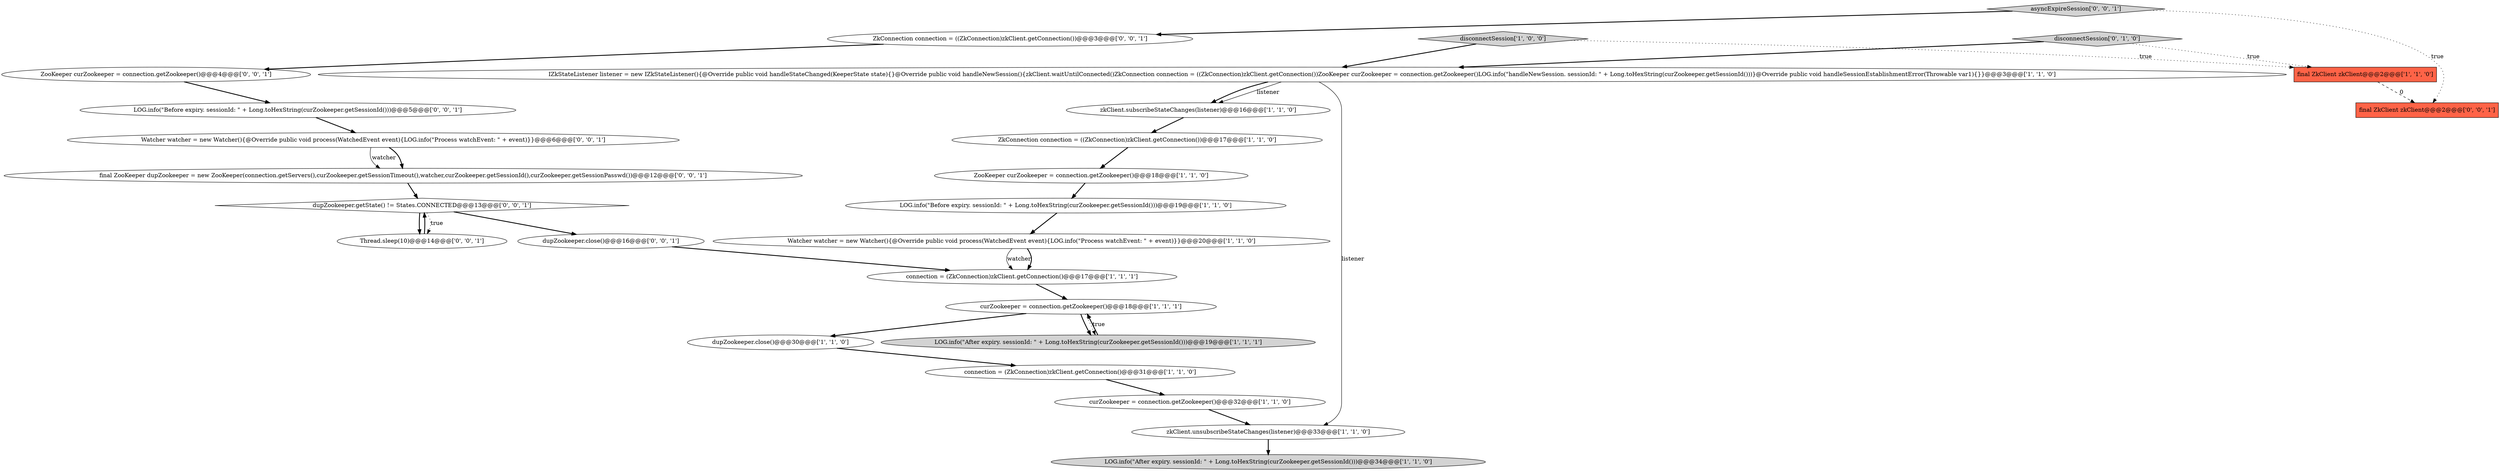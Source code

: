 digraph {
13 [style = filled, label = "dupZookeeper.close()@@@30@@@['1', '1', '0']", fillcolor = white, shape = ellipse image = "AAA0AAABBB1BBB"];
9 [style = filled, label = "LOG.info(\"Before expiry. sessionId: \" + Long.toHexString(curZookeeper.getSessionId()))@@@19@@@['1', '1', '0']", fillcolor = white, shape = ellipse image = "AAA0AAABBB1BBB"];
3 [style = filled, label = "curZookeeper = connection.getZookeeper()@@@18@@@['1', '1', '1']", fillcolor = white, shape = ellipse image = "AAA0AAABBB1BBB"];
5 [style = filled, label = "zkClient.unsubscribeStateChanges(listener)@@@33@@@['1', '1', '0']", fillcolor = white, shape = ellipse image = "AAA0AAABBB1BBB"];
6 [style = filled, label = "disconnectSession['1', '0', '0']", fillcolor = lightgray, shape = diamond image = "AAA0AAABBB1BBB"];
14 [style = filled, label = "connection = (ZkConnection)zkClient.getConnection()@@@31@@@['1', '1', '0']", fillcolor = white, shape = ellipse image = "AAA0AAABBB1BBB"];
24 [style = filled, label = "Watcher watcher = new Watcher(){@Override public void process(WatchedEvent event){LOG.info(\"Process watchEvent: \" + event)}}@@@6@@@['0', '0', '1']", fillcolor = white, shape = ellipse image = "AAA0AAABBB3BBB"];
12 [style = filled, label = "LOG.info(\"After expiry. sessionId: \" + Long.toHexString(curZookeeper.getSessionId()))@@@19@@@['1', '1', '1']", fillcolor = lightgray, shape = ellipse image = "AAA0AAABBB1BBB"];
1 [style = filled, label = "curZookeeper = connection.getZookeeper()@@@32@@@['1', '1', '0']", fillcolor = white, shape = ellipse image = "AAA0AAABBB1BBB"];
25 [style = filled, label = "dupZookeeper.getState() != States.CONNECTED@@@13@@@['0', '0', '1']", fillcolor = white, shape = diamond image = "AAA0AAABBB3BBB"];
10 [style = filled, label = "connection = (ZkConnection)zkClient.getConnection()@@@17@@@['1', '1', '1']", fillcolor = white, shape = ellipse image = "AAA0AAABBB1BBB"];
23 [style = filled, label = "ZooKeeper curZookeeper = connection.getZookeeper()@@@4@@@['0', '0', '1']", fillcolor = white, shape = ellipse image = "AAA0AAABBB3BBB"];
21 [style = filled, label = "asyncExpireSession['0', '0', '1']", fillcolor = lightgray, shape = diamond image = "AAA0AAABBB3BBB"];
8 [style = filled, label = "final ZkClient zkClient@@@2@@@['1', '1', '0']", fillcolor = tomato, shape = box image = "AAA0AAABBB1BBB"];
19 [style = filled, label = "dupZookeeper.close()@@@16@@@['0', '0', '1']", fillcolor = white, shape = ellipse image = "AAA0AAABBB3BBB"];
0 [style = filled, label = "zkClient.subscribeStateChanges(listener)@@@16@@@['1', '1', '0']", fillcolor = white, shape = ellipse image = "AAA0AAABBB1BBB"];
11 [style = filled, label = "Watcher watcher = new Watcher(){@Override public void process(WatchedEvent event){LOG.info(\"Process watchEvent: \" + event)}}@@@20@@@['1', '1', '0']", fillcolor = white, shape = ellipse image = "AAA0AAABBB1BBB"];
4 [style = filled, label = "IZkStateListener listener = new IZkStateListener(){@Override public void handleStateChanged(KeeperState state){}@Override public void handleNewSession(){zkClient.waitUntilConnected()ZkConnection connection = ((ZkConnection)zkClient.getConnection())ZooKeeper curZookeeper = connection.getZookeeper()LOG.info(\"handleNewSession. sessionId: \" + Long.toHexString(curZookeeper.getSessionId()))}@Override public void handleSessionEstablishmentError(Throwable var1){}}@@@3@@@['1', '1', '0']", fillcolor = white, shape = ellipse image = "AAA0AAABBB1BBB"];
20 [style = filled, label = "final ZooKeeper dupZookeeper = new ZooKeeper(connection.getServers(),curZookeeper.getSessionTimeout(),watcher,curZookeeper.getSessionId(),curZookeeper.getSessionPasswd())@@@12@@@['0', '0', '1']", fillcolor = white, shape = ellipse image = "AAA0AAABBB3BBB"];
17 [style = filled, label = "LOG.info(\"Before expiry. sessionId: \" + Long.toHexString(curZookeeper.getSessionId()))@@@5@@@['0', '0', '1']", fillcolor = white, shape = ellipse image = "AAA0AAABBB3BBB"];
2 [style = filled, label = "LOG.info(\"After expiry. sessionId: \" + Long.toHexString(curZookeeper.getSessionId()))@@@34@@@['1', '1', '0']", fillcolor = lightgray, shape = ellipse image = "AAA0AAABBB1BBB"];
26 [style = filled, label = "ZkConnection connection = ((ZkConnection)zkClient.getConnection())@@@3@@@['0', '0', '1']", fillcolor = white, shape = ellipse image = "AAA0AAABBB3BBB"];
7 [style = filled, label = "ZkConnection connection = ((ZkConnection)zkClient.getConnection())@@@17@@@['1', '1', '0']", fillcolor = white, shape = ellipse image = "AAA0AAABBB1BBB"];
18 [style = filled, label = "Thread.sleep(10)@@@14@@@['0', '0', '1']", fillcolor = white, shape = ellipse image = "AAA0AAABBB3BBB"];
16 [style = filled, label = "disconnectSession['0', '1', '0']", fillcolor = lightgray, shape = diamond image = "AAA0AAABBB2BBB"];
22 [style = filled, label = "final ZkClient zkClient@@@2@@@['0', '0', '1']", fillcolor = tomato, shape = box image = "AAA0AAABBB3BBB"];
15 [style = filled, label = "ZooKeeper curZookeeper = connection.getZookeeper()@@@18@@@['1', '1', '0']", fillcolor = white, shape = ellipse image = "AAA0AAABBB1BBB"];
5->2 [style = bold, label=""];
3->12 [style = dotted, label="true"];
19->10 [style = bold, label=""];
9->11 [style = bold, label=""];
15->9 [style = bold, label=""];
6->4 [style = bold, label=""];
16->4 [style = bold, label=""];
25->18 [style = dotted, label="true"];
24->20 [style = bold, label=""];
0->7 [style = bold, label=""];
25->19 [style = bold, label=""];
21->22 [style = dotted, label="true"];
18->25 [style = bold, label=""];
25->18 [style = bold, label=""];
3->13 [style = bold, label=""];
10->3 [style = bold, label=""];
14->1 [style = bold, label=""];
20->25 [style = bold, label=""];
11->10 [style = solid, label="watcher"];
6->8 [style = dotted, label="true"];
11->10 [style = bold, label=""];
3->12 [style = bold, label=""];
17->24 [style = bold, label=""];
12->3 [style = bold, label=""];
21->26 [style = bold, label=""];
4->5 [style = solid, label="listener"];
26->23 [style = bold, label=""];
7->15 [style = bold, label=""];
16->8 [style = dotted, label="true"];
4->0 [style = solid, label="listener"];
24->20 [style = solid, label="watcher"];
13->14 [style = bold, label=""];
23->17 [style = bold, label=""];
4->0 [style = bold, label=""];
8->22 [style = dashed, label="0"];
1->5 [style = bold, label=""];
}
